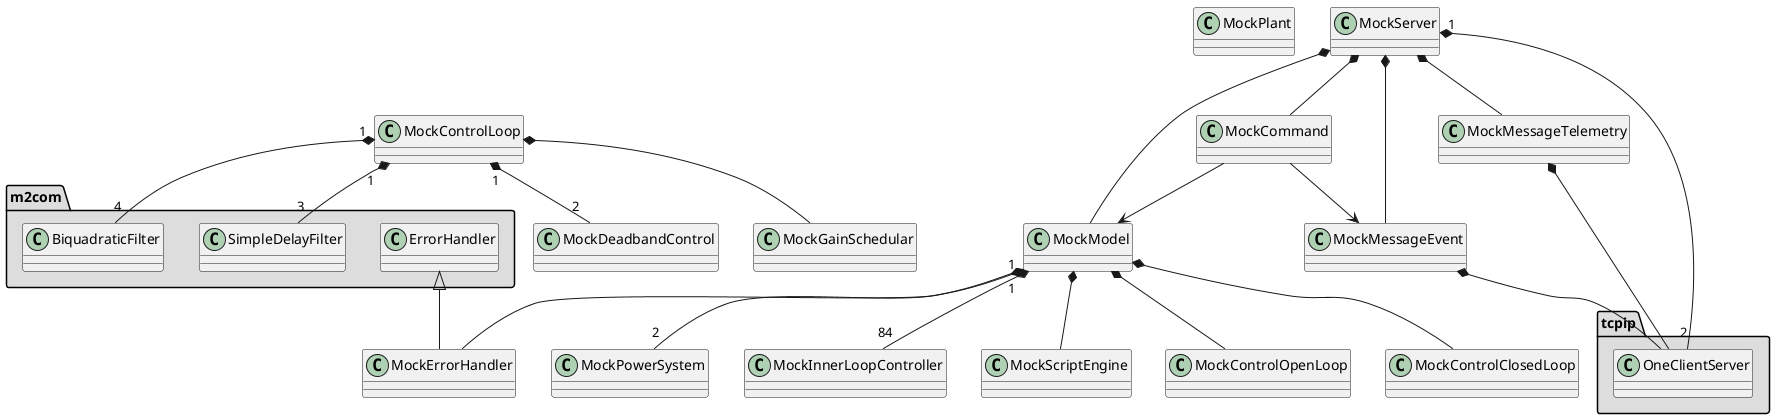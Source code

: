 @startuml
package "tcpip" #DDDDDD {
  class OneClientServer
}

package "m2com" #DDDDDD {
  class ErrorHandler
  class SimpleDelayFilter
  class BiquadraticFilter
}

class MockPlant

MockControlLoop "1" *-- "4" BiquadraticFilter
MockControlLoop "1" *-- "3" SimpleDelayFilter
MockControlLoop "1" *-- "2" MockDeadbandControl
MockControlLoop *-- MockGainSchedular

ErrorHandler <|-- MockErrorHandler

MockServer "1" *-- "2" OneClientServer
MockServer *-- MockModel
MockServer *-- MockMessageTelemetry
MockServer *-- MockMessageEvent
MockServer *-- MockCommand

MockMessageEvent *-- OneClientServer
MockMessageTelemetry *-- OneClientServer

MockCommand --> MockMessageEvent
MockCommand --> MockModel

MockModel *-- MockScriptEngine
MockModel *-- MockControlOpenLoop
MockModel *-- MockControlClosedLoop
MockModel *-- MockErrorHandler
MockModel "1" *-- "2" MockPowerSystem
MockModel "1" *-- "84" MockInnerLoopController

@enduml
